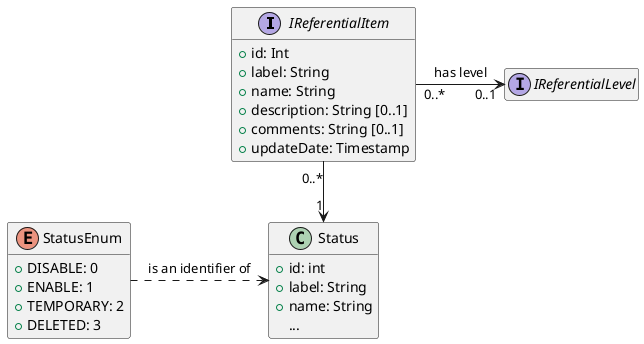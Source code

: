 @startuml
hide empty members

interface IReferentialItem {
    +id: Int
    +label: String
    +name: String
    +description: String [0..1]
    +comments: String [0..1]
    +updateDate: Timestamp
}

interface IReferentialLevel {
}

class Status {
    +id: int
    +label: String
    +name: String
    ...
}

enum StatusEnum {
   +DISABLE: 0
   +ENABLE: 1
   +TEMPORARY: 2
   +DELETED: 3
}

IReferentialItem "0..*" --> "1" Status
IReferentialItem "0..*" -right-> "0..1" IReferentialLevel: "has level"

Status <.left. StatusEnum: "is an identifier of"


@enduml
